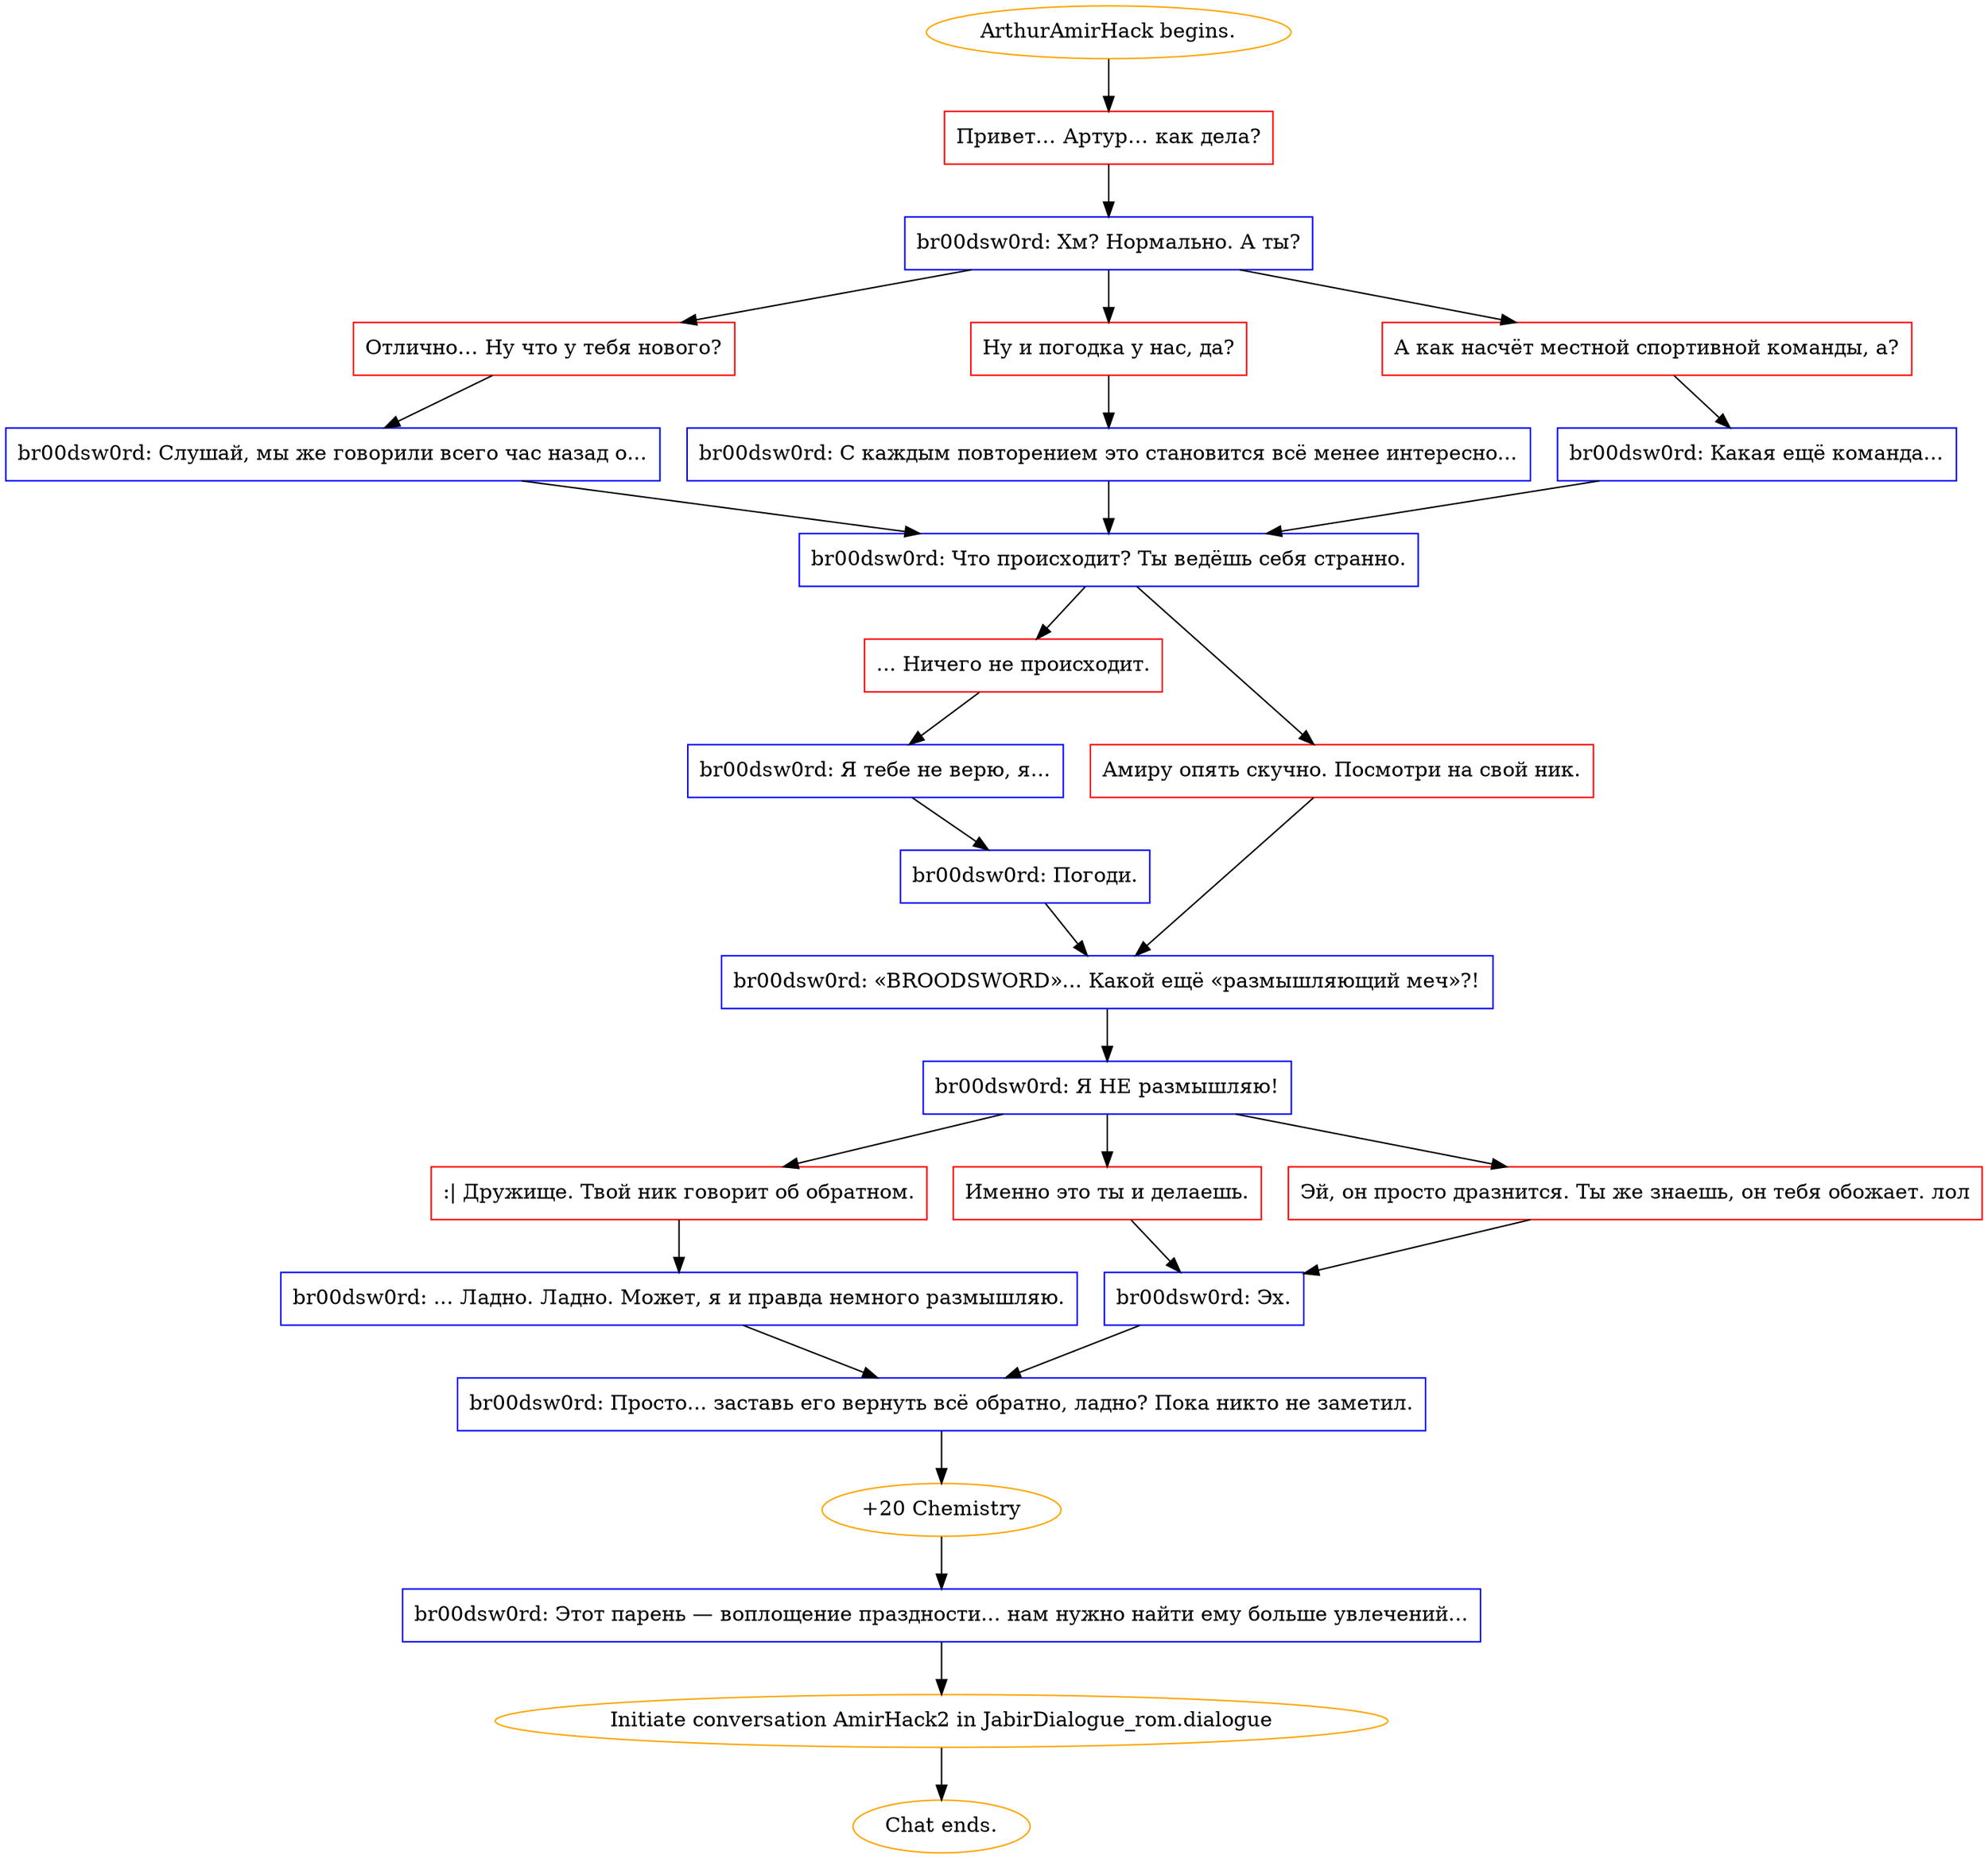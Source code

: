digraph {
	"ArthurAmirHack begins." [color=orange];
		"ArthurAmirHack begins." -> j911141805;
	j911141805 [label="Привет… Артур… как дела?",shape=box,color=red];
		j911141805 -> j4280402293;
	j4280402293 [label="br00dsw0rd: Хм? Нормально. А ты?",shape=box,color=blue];
		j4280402293 -> j3442170573;
		j4280402293 -> j3875456904;
		j4280402293 -> j3670026891;
	j3442170573 [label="Отлично… Ну что у тебя нового?",shape=box,color=red];
		j3442170573 -> j4191192245;
	j3875456904 [label="Ну и погодка у нас, да?",shape=box,color=red];
		j3875456904 -> j2133128939;
	j3670026891 [label="А как насчёт местной спортивной команды, а?",shape=box,color=red];
		j3670026891 -> j1995815761;
	j4191192245 [label="br00dsw0rd: Слушай, мы же говорили всего час назад о...",shape=box,color=blue];
		j4191192245 -> j934070873;
	j2133128939 [label="br00dsw0rd: С каждым повторением это становится всё менее интересно...",shape=box,color=blue];
		j2133128939 -> j934070873;
	j1995815761 [label="br00dsw0rd: Какая ещё команда...",shape=box,color=blue];
		j1995815761 -> j934070873;
	j934070873 [label="br00dsw0rd: Что происходит? Ты ведёшь себя странно.",shape=box,color=blue];
		j934070873 -> j3591804453;
		j934070873 -> j4114103906;
	j3591804453 [label="... Ничего не происходит.",shape=box,color=red];
		j3591804453 -> j94452060;
	j4114103906 [label="Амиру опять скучно. Посмотри на свой ник.",shape=box,color=red];
		j4114103906 -> j429748509;
	j94452060 [label="br00dsw0rd: Я тебе не верю, я...",shape=box,color=blue];
		j94452060 -> j1590246517;
	j429748509 [label="br00dsw0rd: «BROODSWORD»... Какой ещё «размышляющий меч»?!",shape=box,color=blue];
		j429748509 -> j583239173;
	j1590246517 [label="br00dsw0rd: Погоди.",shape=box,color=blue];
		j1590246517 -> j429748509;
	j583239173 [label="br00dsw0rd: Я НЕ размышляю!",shape=box,color=blue];
		j583239173 -> j3718241744;
		j583239173 -> j538584749;
		j583239173 -> j2291654094;
	j3718241744 [label=":| Дружище. Твой ник говорит об обратном.",shape=box,color=red];
		j3718241744 -> j592592225;
	j538584749 [label="Именно это ты и делаешь.",shape=box,color=red];
		j538584749 -> j2739264133;
	j2291654094 [label="Эй, он просто дразнится. Ты же знаешь, он тебя обожает. лол",shape=box,color=red];
		j2291654094 -> j2739264133;
	j592592225 [label="br00dsw0rd: ... Ладно. Ладно. Может, я и правда немного размышляю.",shape=box,color=blue];
		j592592225 -> j3014159524;
	j2739264133 [label="br00dsw0rd: Эх.",shape=box,color=blue];
		j2739264133 -> j3014159524;
	j3014159524 [label="br00dsw0rd: Просто... заставь его вернуть всё обратно, ладно? Пока никто не заметил.",shape=box,color=blue];
		j3014159524 -> j3046257496;
	j3046257496 [label="+20 Chemistry",color=orange];
		j3046257496 -> j2382993091;
	j2382993091 [label="br00dsw0rd: Этот парень — воплощение праздности... нам нужно найти ему больше увлечений...",shape=box,color=blue];
		j2382993091 -> "Initiate conversation AmirHack2 in JabirDialogue_rom.dialogue";
	"Initiate conversation AmirHack2 in JabirDialogue_rom.dialogue" [label="Initiate conversation AmirHack2 in JabirDialogue_rom.dialogue",color=orange];
		"Initiate conversation AmirHack2 in JabirDialogue_rom.dialogue" -> "Chat ends.";
	"Chat ends." [color=orange];
}